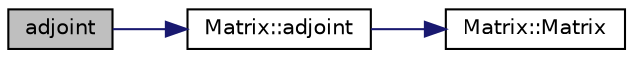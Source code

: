 digraph "adjoint"
{
  edge [fontname="Helvetica",fontsize="10",labelfontname="Helvetica",labelfontsize="10"];
  node [fontname="Helvetica",fontsize="10",shape=record];
  rankdir="LR";
  Node1 [label="adjoint",height=0.2,width=0.4,color="black", fillcolor="grey75", style="filled", fontcolor="black"];
  Node1 -> Node2 [color="midnightblue",fontsize="10",style="solid",fontname="Helvetica"];
  Node2 [label="Matrix::adjoint",height=0.2,width=0.4,color="black", fillcolor="white", style="filled",URL="$class_matrix.html#ac8161afb54bac07f110881875c48e79d"];
  Node2 -> Node3 [color="midnightblue",fontsize="10",style="solid",fontname="Helvetica"];
  Node3 [label="Matrix::Matrix",height=0.2,width=0.4,color="black", fillcolor="white", style="filled",URL="$class_matrix.html#a2dba13c45127354c9f75ef576f49269b"];
}

